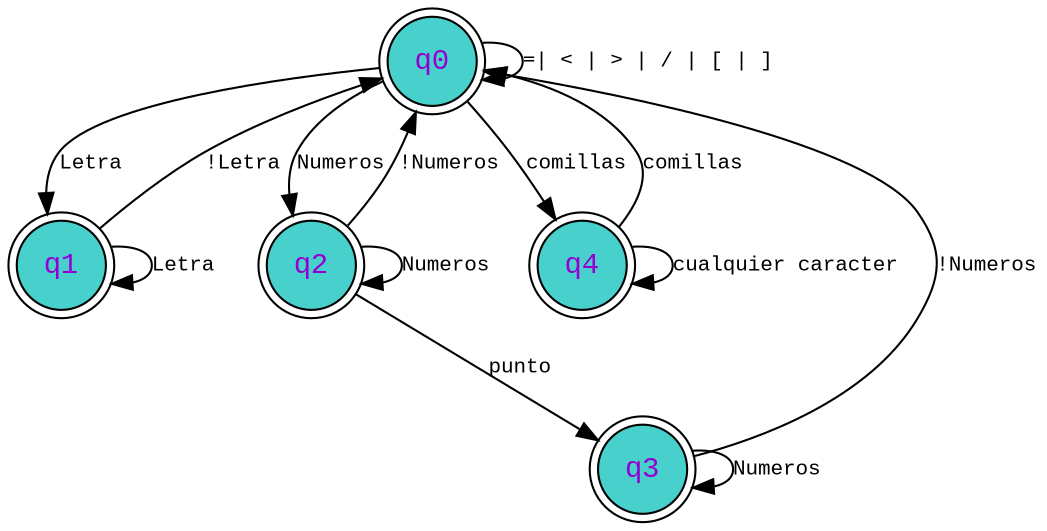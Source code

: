 digraph G {
    q0 -> q1 [label="Letra" fontname="Courier New " fontsize=10]
    q1 -> q1 [label="Letra" fontname="Courier New" fontsize=10];
    q1 -> q0 [label="!Letra"fontname="Courier New" fontsize=10];
    q0 -> q0 [label="=| < | > | / | [ | ]" fontname="Courier New" fontsize=10 ]
    q0 -> q2 [label="Numeros" fontname="Courier New" fontsize=10]
    q2 -> q2 [label="Numeros" fontname="Courier New" fontsize=10]
    q2 -> q0 [label="!Numeros" fontname="Courier New" fontsize=10]
    q2->q3[label="punto" fontname="Courier New" fontsize=10]
    q3 -> q3 [label="Numeros" fontname="Courier New" fontsize=10]
    q3 -> q0 [label="!Numeros" fontname="Courier New" fontsize=10]
    q0 -> q4 [label="comillas" fontname="Courier New" fontsize=10]
    q4 -> q0 [label="comillas" fontname="Courier New" fontsize=10]
    q4 -> q4 [label="cualquier caracter" fontname="Courier New" fontsize=10]

    
    q0 [shape=doublecircle fontname="Courier New" style=filled fillcolor=mediumturquoise fontcolor=darkviolet];
    q1 [shape=doublecircle fontname="Courier New" style=filled fillcolor=mediumturquoise fontcolor=darkviolet];
    q2 [shape=doublecircle fontname="Courier New" style=filled fillcolor=mediumturquoise fontcolor=darkviolet];
    q3 [shape=doublecircle fontname="Courier New" style=filled fillcolor=mediumturquoise fontcolor=darkviolet];
    q4 [shape=doublecircle fontname="Courier New" style=filled fillcolor=mediumturquoise fontcolor=darkviolet];

    
}